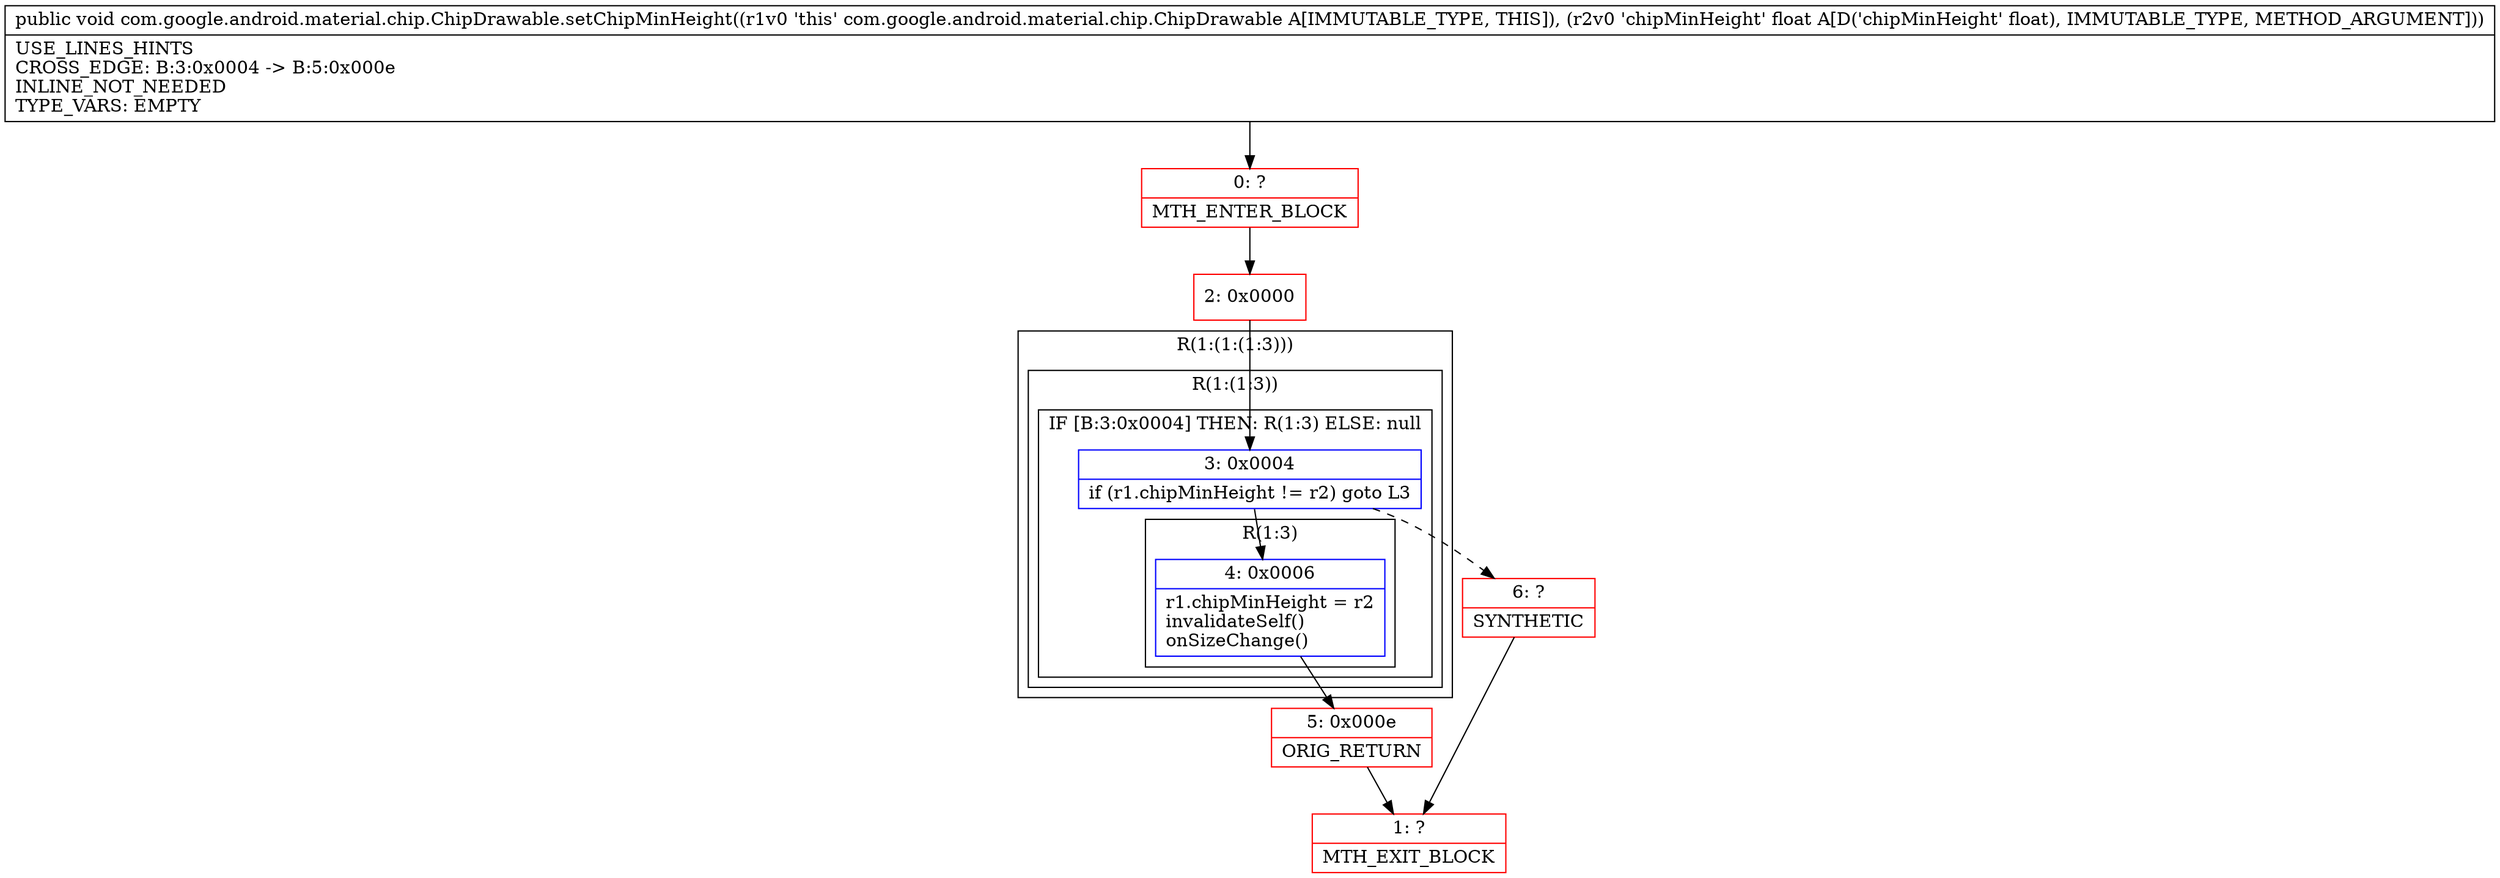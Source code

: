 digraph "CFG forcom.google.android.material.chip.ChipDrawable.setChipMinHeight(F)V" {
subgraph cluster_Region_1012991139 {
label = "R(1:(1:(1:3)))";
node [shape=record,color=blue];
subgraph cluster_Region_1251699358 {
label = "R(1:(1:3))";
node [shape=record,color=blue];
subgraph cluster_IfRegion_1296352993 {
label = "IF [B:3:0x0004] THEN: R(1:3) ELSE: null";
node [shape=record,color=blue];
Node_3 [shape=record,label="{3\:\ 0x0004|if (r1.chipMinHeight != r2) goto L3\l}"];
subgraph cluster_Region_1486180123 {
label = "R(1:3)";
node [shape=record,color=blue];
Node_4 [shape=record,label="{4\:\ 0x0006|r1.chipMinHeight = r2\linvalidateSelf()\lonSizeChange()\l}"];
}
}
}
}
Node_0 [shape=record,color=red,label="{0\:\ ?|MTH_ENTER_BLOCK\l}"];
Node_2 [shape=record,color=red,label="{2\:\ 0x0000}"];
Node_5 [shape=record,color=red,label="{5\:\ 0x000e|ORIG_RETURN\l}"];
Node_1 [shape=record,color=red,label="{1\:\ ?|MTH_EXIT_BLOCK\l}"];
Node_6 [shape=record,color=red,label="{6\:\ ?|SYNTHETIC\l}"];
MethodNode[shape=record,label="{public void com.google.android.material.chip.ChipDrawable.setChipMinHeight((r1v0 'this' com.google.android.material.chip.ChipDrawable A[IMMUTABLE_TYPE, THIS]), (r2v0 'chipMinHeight' float A[D('chipMinHeight' float), IMMUTABLE_TYPE, METHOD_ARGUMENT]))  | USE_LINES_HINTS\lCROSS_EDGE: B:3:0x0004 \-\> B:5:0x000e\lINLINE_NOT_NEEDED\lTYPE_VARS: EMPTY\l}"];
MethodNode -> Node_0;Node_3 -> Node_4;
Node_3 -> Node_6[style=dashed];
Node_4 -> Node_5;
Node_0 -> Node_2;
Node_2 -> Node_3;
Node_5 -> Node_1;
Node_6 -> Node_1;
}

